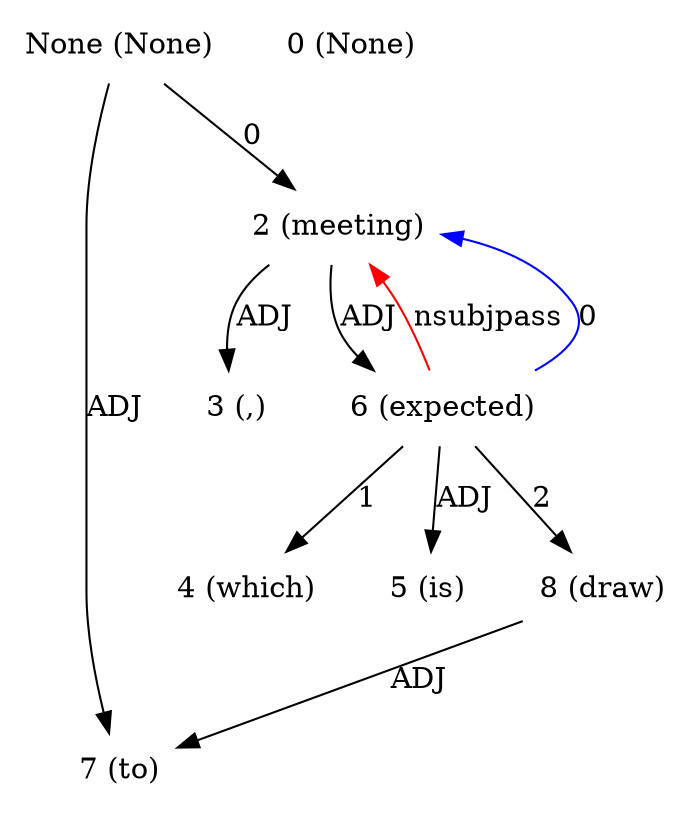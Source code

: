 digraph G{
edge [dir=forward]
node [shape=plaintext]

None [label="None (None)"]
None -> 7 [label="ADJ"]
None [label="None (None)"]
None -> 2 [label="0"]
0 [label="0 (None)"]
2 [label="2 (meeting)"]
2 -> 3 [label="ADJ"]
2 -> 6 [label="ADJ"]
6 -> 2 [label="nsubjpass", color="red"]
3 [label="3 (,)"]
4 [label="4 (which)"]
5 [label="5 (is)"]
6 [label="6 (expected)"]
6 -> 4 [label="1"]
6 -> 2 [label="0", color="blue"]
6 -> 8 [label="2"]
6 -> 5 [label="ADJ"]
7 [label="7 (to)"]
8 [label="8 (draw)"]
8 -> 7 [label="ADJ"]
}
